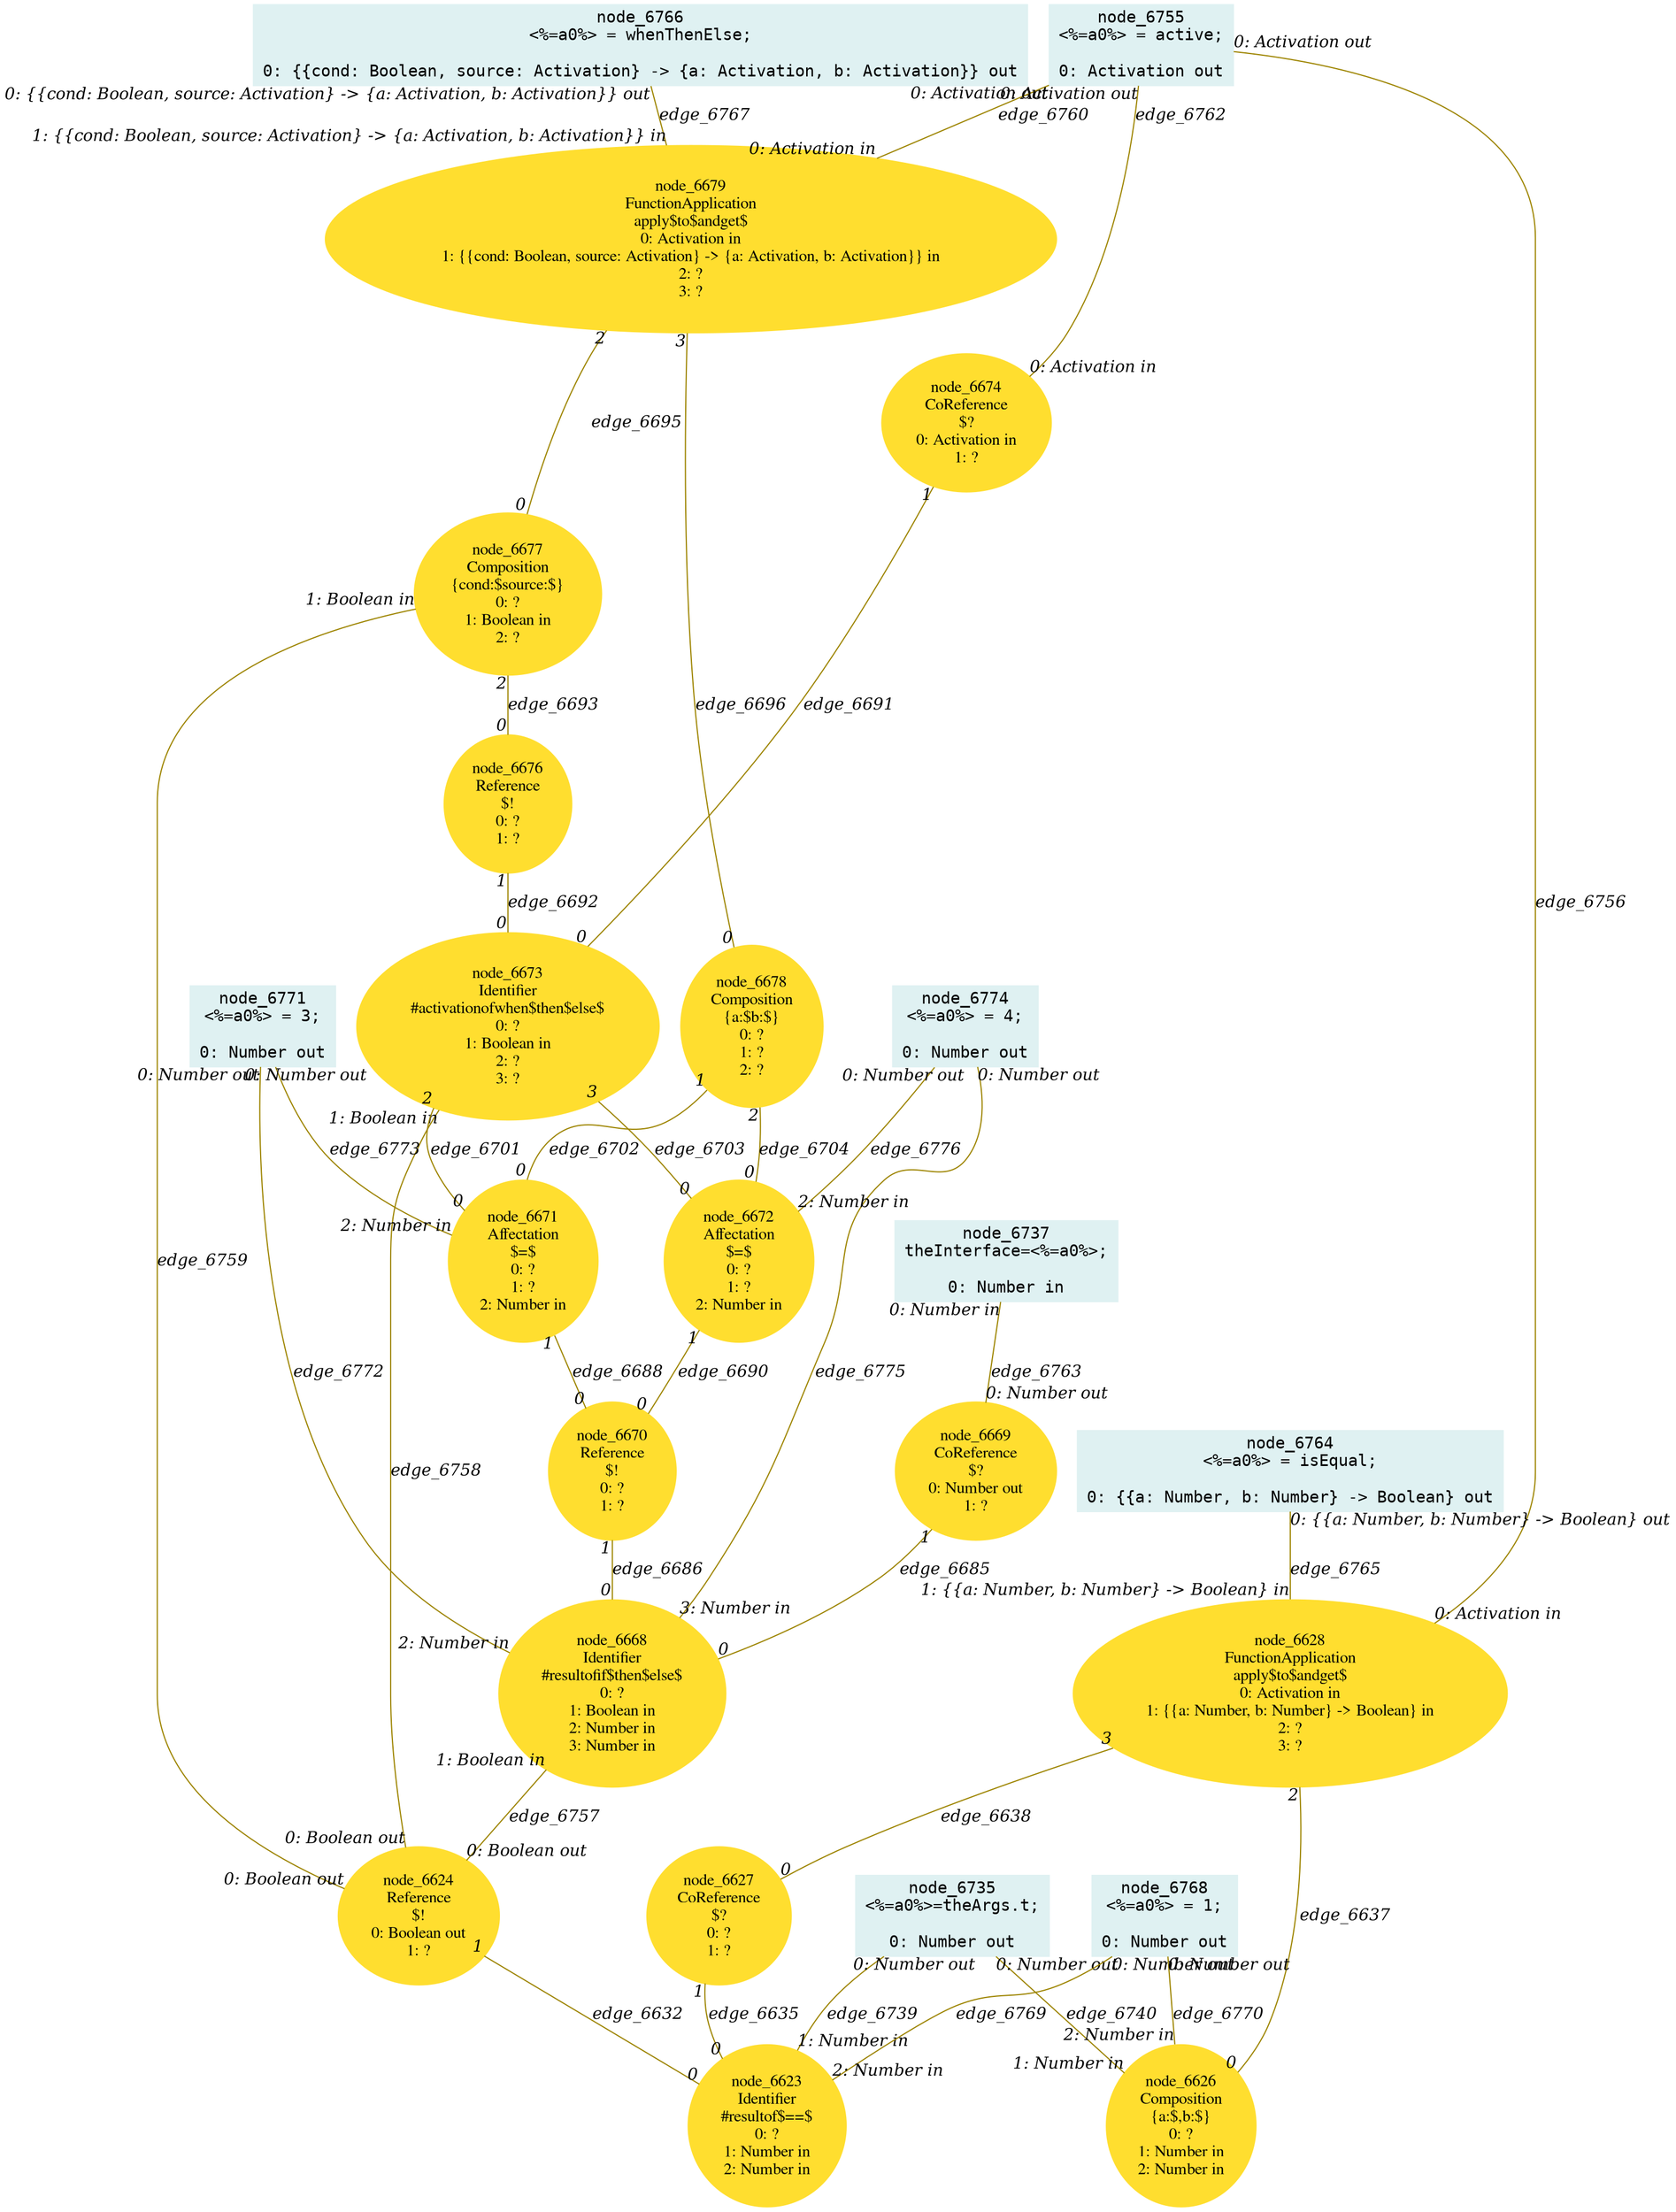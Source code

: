 digraph g{node_6623 [shape="ellipse", style="filled", color="#ffde2f", fontname="Times", label="node_6623
Identifier
#resultof$==$
0: ?
1: Number in
2: Number in" ]
node_6624 [shape="ellipse", style="filled", color="#ffde2f", fontname="Times", label="node_6624
Reference
$!
0: Boolean out
1: ?" ]
node_6626 [shape="ellipse", style="filled", color="#ffde2f", fontname="Times", label="node_6626
Composition
{a:$,b:$}
0: ?
1: Number in
2: Number in" ]
node_6627 [shape="ellipse", style="filled", color="#ffde2f", fontname="Times", label="node_6627
CoReference
$?
0: ?
1: ?" ]
node_6628 [shape="ellipse", style="filled", color="#ffde2f", fontname="Times", label="node_6628
FunctionApplication
apply$to$andget$
0: Activation in
1: {{a: Number, b: Number} -> Boolean} in
2: ?
3: ?" ]
node_6668 [shape="ellipse", style="filled", color="#ffde2f", fontname="Times", label="node_6668
Identifier
#resultofif$then$else$
0: ?
1: Boolean in
2: Number in
3: Number in" ]
node_6669 [shape="ellipse", style="filled", color="#ffde2f", fontname="Times", label="node_6669
CoReference
$?
0: Number out
1: ?" ]
node_6670 [shape="ellipse", style="filled", color="#ffde2f", fontname="Times", label="node_6670
Reference
$!
0: ?
1: ?" ]
node_6671 [shape="ellipse", style="filled", color="#ffde2f", fontname="Times", label="node_6671
Affectation
$=$
0: ?
1: ?
2: Number in" ]
node_6672 [shape="ellipse", style="filled", color="#ffde2f", fontname="Times", label="node_6672
Affectation
$=$
0: ?
1: ?
2: Number in" ]
node_6673 [shape="ellipse", style="filled", color="#ffde2f", fontname="Times", label="node_6673
Identifier
#activationofwhen$then$else$
0: ?
1: Boolean in
2: ?
3: ?" ]
node_6674 [shape="ellipse", style="filled", color="#ffde2f", fontname="Times", label="node_6674
CoReference
$?
0: Activation in
1: ?" ]
node_6676 [shape="ellipse", style="filled", color="#ffde2f", fontname="Times", label="node_6676
Reference
$!
0: ?
1: ?" ]
node_6677 [shape="ellipse", style="filled", color="#ffde2f", fontname="Times", label="node_6677
Composition
{cond:$source:$}
0: ?
1: Boolean in
2: ?" ]
node_6678 [shape="ellipse", style="filled", color="#ffde2f", fontname="Times", label="node_6678
Composition
{a:$b:$}
0: ?
1: ?
2: ?" ]
node_6679 [shape="ellipse", style="filled", color="#ffde2f", fontname="Times", label="node_6679
FunctionApplication
apply$to$andget$
0: Activation in
1: {{cond: Boolean, source: Activation} -> {a: Activation, b: Activation}} in
2: ?
3: ?" ]
node_6735 [shape="box", style="filled", color="#dff1f2", fontname="Courier", label="node_6735
<%=a0%>=theArgs.t;

0: Number out" ]
node_6737 [shape="box", style="filled", color="#dff1f2", fontname="Courier", label="node_6737
theInterface=<%=a0%>;

0: Number in" ]
node_6755 [shape="box", style="filled", color="#dff1f2", fontname="Courier", label="node_6755
<%=a0%> = active;

0: Activation out" ]
node_6764 [shape="box", style="filled", color="#dff1f2", fontname="Courier", label="node_6764
<%=a0%> = isEqual;

0: {{a: Number, b: Number} -> Boolean} out" ]
node_6766 [shape="box", style="filled", color="#dff1f2", fontname="Courier", label="node_6766
<%=a0%> = whenThenElse;

0: {{cond: Boolean, source: Activation} -> {a: Activation, b: Activation}} out" ]
node_6768 [shape="box", style="filled", color="#dff1f2", fontname="Courier", label="node_6768
<%=a0%> = 1;

0: Number out" ]
node_6771 [shape="box", style="filled", color="#dff1f2", fontname="Courier", label="node_6771
<%=a0%> = 3;

0: Number out" ]
node_6774 [shape="box", style="filled", color="#dff1f2", fontname="Courier", label="node_6774
<%=a0%> = 4;

0: Number out" ]
node_6624 -> node_6623 [dir=none, arrowHead=none, fontname="Times-Italic", arrowsize=1, color="#9d8400", label="edge_6632",  headlabel="0", taillabel="1" ]
node_6627 -> node_6623 [dir=none, arrowHead=none, fontname="Times-Italic", arrowsize=1, color="#9d8400", label="edge_6635",  headlabel="0", taillabel="1" ]
node_6628 -> node_6626 [dir=none, arrowHead=none, fontname="Times-Italic", arrowsize=1, color="#9d8400", label="edge_6637",  headlabel="0", taillabel="2" ]
node_6628 -> node_6627 [dir=none, arrowHead=none, fontname="Times-Italic", arrowsize=1, color="#9d8400", label="edge_6638",  headlabel="0", taillabel="3" ]
node_6669 -> node_6668 [dir=none, arrowHead=none, fontname="Times-Italic", arrowsize=1, color="#9d8400", label="edge_6685",  headlabel="0", taillabel="1" ]
node_6670 -> node_6668 [dir=none, arrowHead=none, fontname="Times-Italic", arrowsize=1, color="#9d8400", label="edge_6686",  headlabel="0", taillabel="1" ]
node_6671 -> node_6670 [dir=none, arrowHead=none, fontname="Times-Italic", arrowsize=1, color="#9d8400", label="edge_6688",  headlabel="0", taillabel="1" ]
node_6672 -> node_6670 [dir=none, arrowHead=none, fontname="Times-Italic", arrowsize=1, color="#9d8400", label="edge_6690",  headlabel="0", taillabel="1" ]
node_6674 -> node_6673 [dir=none, arrowHead=none, fontname="Times-Italic", arrowsize=1, color="#9d8400", label="edge_6691",  headlabel="0", taillabel="1" ]
node_6676 -> node_6673 [dir=none, arrowHead=none, fontname="Times-Italic", arrowsize=1, color="#9d8400", label="edge_6692",  headlabel="0", taillabel="1" ]
node_6677 -> node_6676 [dir=none, arrowHead=none, fontname="Times-Italic", arrowsize=1, color="#9d8400", label="edge_6693",  headlabel="0", taillabel="2" ]
node_6679 -> node_6677 [dir=none, arrowHead=none, fontname="Times-Italic", arrowsize=1, color="#9d8400", label="edge_6695",  headlabel="0", taillabel="2" ]
node_6679 -> node_6678 [dir=none, arrowHead=none, fontname="Times-Italic", arrowsize=1, color="#9d8400", label="edge_6696",  headlabel="0", taillabel="3" ]
node_6673 -> node_6671 [dir=none, arrowHead=none, fontname="Times-Italic", arrowsize=1, color="#9d8400", label="edge_6701",  headlabel="0", taillabel="2" ]
node_6678 -> node_6671 [dir=none, arrowHead=none, fontname="Times-Italic", arrowsize=1, color="#9d8400", label="edge_6702",  headlabel="0", taillabel="1" ]
node_6673 -> node_6672 [dir=none, arrowHead=none, fontname="Times-Italic", arrowsize=1, color="#9d8400", label="edge_6703",  headlabel="0", taillabel="3" ]
node_6678 -> node_6672 [dir=none, arrowHead=none, fontname="Times-Italic", arrowsize=1, color="#9d8400", label="edge_6704",  headlabel="0", taillabel="2" ]
node_6735 -> node_6623 [dir=none, arrowHead=none, fontname="Times-Italic", arrowsize=1, color="#9d8400", label="edge_6739",  headlabel="1: Number in", taillabel="0: Number out" ]
node_6735 -> node_6626 [dir=none, arrowHead=none, fontname="Times-Italic", arrowsize=1, color="#9d8400", label="edge_6740",  headlabel="1: Number in", taillabel="0: Number out" ]
node_6755 -> node_6628 [dir=none, arrowHead=none, fontname="Times-Italic", arrowsize=1, color="#9d8400", label="edge_6756",  headlabel="0: Activation in", taillabel="0: Activation out" ]
node_6668 -> node_6624 [dir=none, arrowHead=none, fontname="Times-Italic", arrowsize=1, color="#9d8400", label="edge_6757",  headlabel="0: Boolean out", taillabel="1: Boolean in" ]
node_6673 -> node_6624 [dir=none, arrowHead=none, fontname="Times-Italic", arrowsize=1, color="#9d8400", label="edge_6758",  headlabel="0: Boolean out", taillabel="1: Boolean in" ]
node_6677 -> node_6624 [dir=none, arrowHead=none, fontname="Times-Italic", arrowsize=1, color="#9d8400", label="edge_6759",  headlabel="0: Boolean out", taillabel="1: Boolean in" ]
node_6755 -> node_6679 [dir=none, arrowHead=none, fontname="Times-Italic", arrowsize=1, color="#9d8400", label="edge_6760",  headlabel="0: Activation in", taillabel="0: Activation out" ]
node_6755 -> node_6674 [dir=none, arrowHead=none, fontname="Times-Italic", arrowsize=1, color="#9d8400", label="edge_6762",  headlabel="0: Activation in", taillabel="0: Activation out" ]
node_6737 -> node_6669 [dir=none, arrowHead=none, fontname="Times-Italic", arrowsize=1, color="#9d8400", label="edge_6763",  headlabel="0: Number out", taillabel="0: Number in" ]
node_6764 -> node_6628 [dir=none, arrowHead=none, fontname="Times-Italic", arrowsize=1, color="#9d8400", label="edge_6765",  headlabel="1: {{a: Number, b: Number} -> Boolean} in", taillabel="0: {{a: Number, b: Number} -> Boolean} out" ]
node_6766 -> node_6679 [dir=none, arrowHead=none, fontname="Times-Italic", arrowsize=1, color="#9d8400", label="edge_6767",  headlabel="1: {{cond: Boolean, source: Activation} -> {a: Activation, b: Activation}} in", taillabel="0: {{cond: Boolean, source: Activation} -> {a: Activation, b: Activation}} out" ]
node_6768 -> node_6623 [dir=none, arrowHead=none, fontname="Times-Italic", arrowsize=1, color="#9d8400", label="edge_6769",  headlabel="2: Number in", taillabel="0: Number out" ]
node_6768 -> node_6626 [dir=none, arrowHead=none, fontname="Times-Italic", arrowsize=1, color="#9d8400", label="edge_6770",  headlabel="2: Number in", taillabel="0: Number out" ]
node_6771 -> node_6668 [dir=none, arrowHead=none, fontname="Times-Italic", arrowsize=1, color="#9d8400", label="edge_6772",  headlabel="2: Number in", taillabel="0: Number out" ]
node_6771 -> node_6671 [dir=none, arrowHead=none, fontname="Times-Italic", arrowsize=1, color="#9d8400", label="edge_6773",  headlabel="2: Number in", taillabel="0: Number out" ]
node_6774 -> node_6668 [dir=none, arrowHead=none, fontname="Times-Italic", arrowsize=1, color="#9d8400", label="edge_6775",  headlabel="3: Number in", taillabel="0: Number out" ]
node_6774 -> node_6672 [dir=none, arrowHead=none, fontname="Times-Italic", arrowsize=1, color="#9d8400", label="edge_6776",  headlabel="2: Number in", taillabel="0: Number out" ]
}